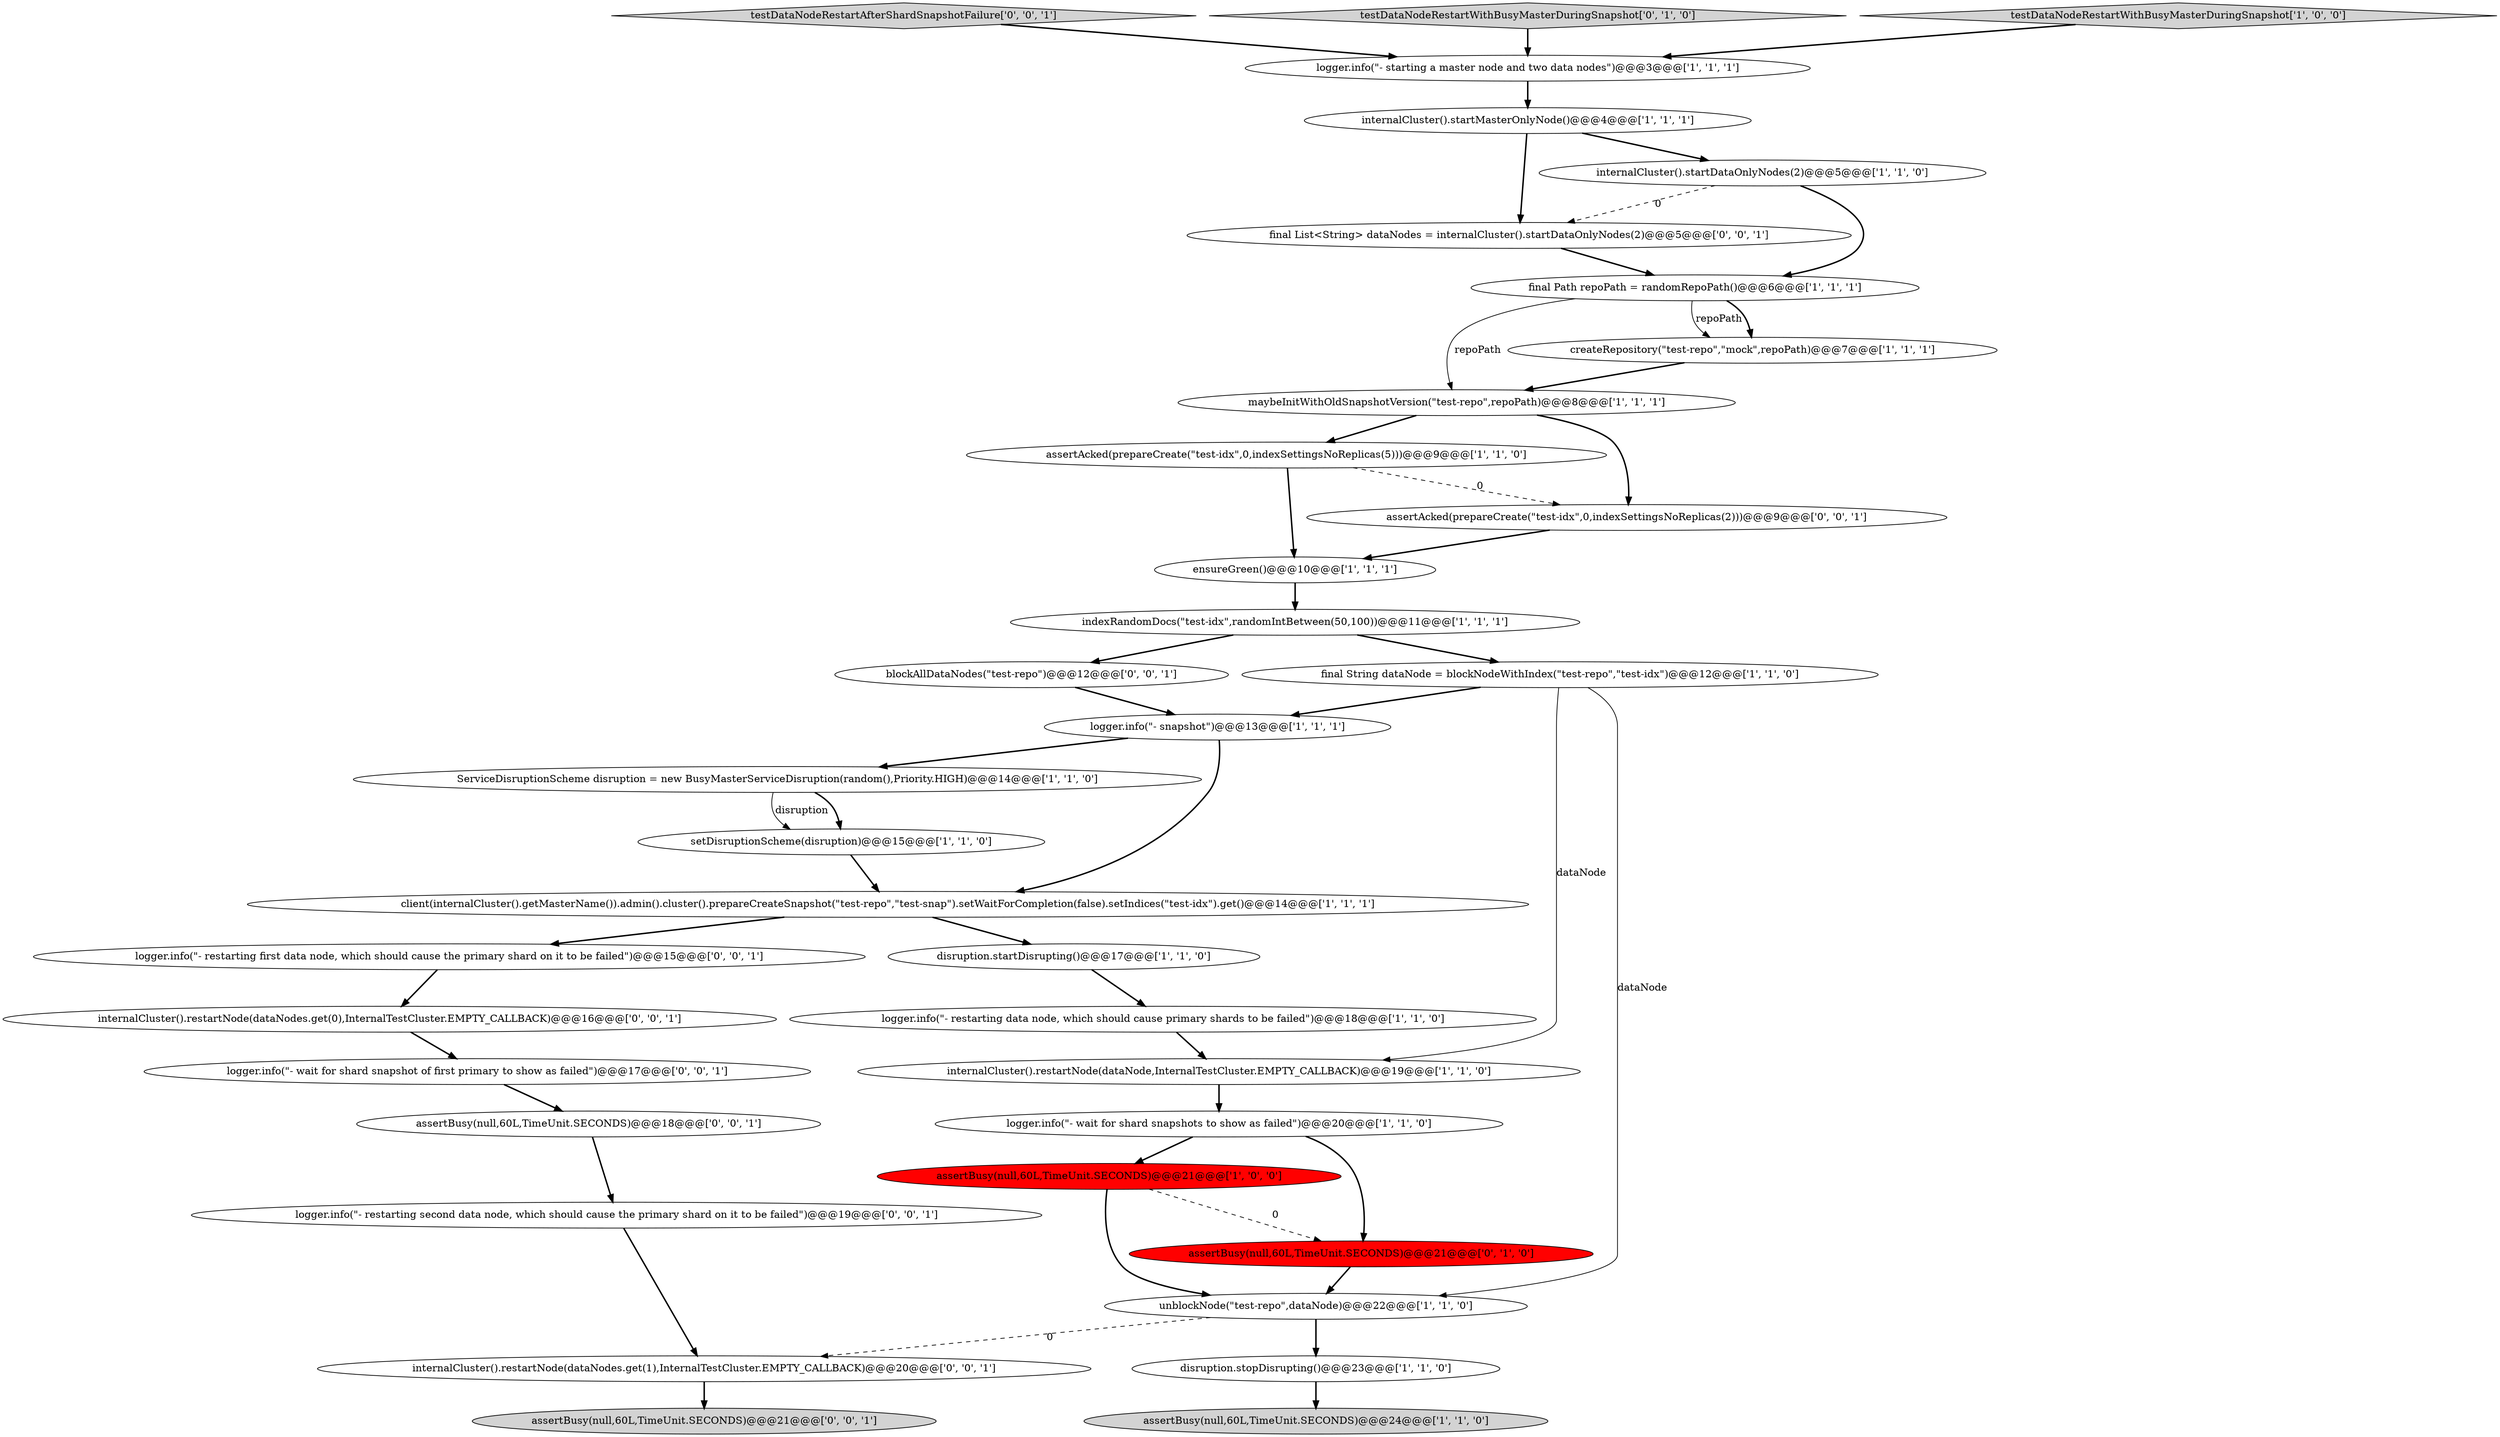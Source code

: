 digraph {
20 [style = filled, label = "logger.info(\"- snapshot\")@@@13@@@['1', '1', '1']", fillcolor = white, shape = ellipse image = "AAA0AAABBB1BBB"];
9 [style = filled, label = "internalCluster().startMasterOnlyNode()@@@4@@@['1', '1', '1']", fillcolor = white, shape = ellipse image = "AAA0AAABBB1BBB"];
5 [style = filled, label = "logger.info(\"- starting a master node and two data nodes\")@@@3@@@['1', '1', '1']", fillcolor = white, shape = ellipse image = "AAA0AAABBB1BBB"];
11 [style = filled, label = "ensureGreen()@@@10@@@['1', '1', '1']", fillcolor = white, shape = ellipse image = "AAA0AAABBB1BBB"];
17 [style = filled, label = "disruption.stopDisrupting()@@@23@@@['1', '1', '0']", fillcolor = white, shape = ellipse image = "AAA0AAABBB1BBB"];
12 [style = filled, label = "maybeInitWithOldSnapshotVersion(\"test-repo\",repoPath)@@@8@@@['1', '1', '1']", fillcolor = white, shape = ellipse image = "AAA0AAABBB1BBB"];
25 [style = filled, label = "internalCluster().restartNode(dataNodes.get(1),InternalTestCluster.EMPTY_CALLBACK)@@@20@@@['0', '0', '1']", fillcolor = white, shape = ellipse image = "AAA0AAABBB3BBB"];
21 [style = filled, label = "internalCluster().restartNode(dataNode,InternalTestCluster.EMPTY_CALLBACK)@@@19@@@['1', '1', '0']", fillcolor = white, shape = ellipse image = "AAA0AAABBB1BBB"];
26 [style = filled, label = "testDataNodeRestartAfterShardSnapshotFailure['0', '0', '1']", fillcolor = lightgray, shape = diamond image = "AAA0AAABBB3BBB"];
0 [style = filled, label = "createRepository(\"test-repo\",\"mock\",repoPath)@@@7@@@['1', '1', '1']", fillcolor = white, shape = ellipse image = "AAA0AAABBB1BBB"];
14 [style = filled, label = "indexRandomDocs(\"test-idx\",randomIntBetween(50,100))@@@11@@@['1', '1', '1']", fillcolor = white, shape = ellipse image = "AAA0AAABBB1BBB"];
30 [style = filled, label = "final List<String> dataNodes = internalCluster().startDataOnlyNodes(2)@@@5@@@['0', '0', '1']", fillcolor = white, shape = ellipse image = "AAA0AAABBB3BBB"];
27 [style = filled, label = "internalCluster().restartNode(dataNodes.get(0),InternalTestCluster.EMPTY_CALLBACK)@@@16@@@['0', '0', '1']", fillcolor = white, shape = ellipse image = "AAA0AAABBB3BBB"];
15 [style = filled, label = "internalCluster().startDataOnlyNodes(2)@@@5@@@['1', '1', '0']", fillcolor = white, shape = ellipse image = "AAA0AAABBB1BBB"];
23 [style = filled, label = "testDataNodeRestartWithBusyMasterDuringSnapshot['0', '1', '0']", fillcolor = lightgray, shape = diamond image = "AAA0AAABBB2BBB"];
7 [style = filled, label = "logger.info(\"- wait for shard snapshots to show as failed\")@@@20@@@['1', '1', '0']", fillcolor = white, shape = ellipse image = "AAA0AAABBB1BBB"];
29 [style = filled, label = "logger.info(\"- restarting first data node, which should cause the primary shard on it to be failed\")@@@15@@@['0', '0', '1']", fillcolor = white, shape = ellipse image = "AAA0AAABBB3BBB"];
31 [style = filled, label = "logger.info(\"- restarting second data node, which should cause the primary shard on it to be failed\")@@@19@@@['0', '0', '1']", fillcolor = white, shape = ellipse image = "AAA0AAABBB3BBB"];
4 [style = filled, label = "final String dataNode = blockNodeWithIndex(\"test-repo\",\"test-idx\")@@@12@@@['1', '1', '0']", fillcolor = white, shape = ellipse image = "AAA0AAABBB1BBB"];
1 [style = filled, label = "ServiceDisruptionScheme disruption = new BusyMasterServiceDisruption(random(),Priority.HIGH)@@@14@@@['1', '1', '0']", fillcolor = white, shape = ellipse image = "AAA0AAABBB1BBB"];
6 [style = filled, label = "assertBusy(null,60L,TimeUnit.SECONDS)@@@24@@@['1', '1', '0']", fillcolor = lightgray, shape = ellipse image = "AAA0AAABBB1BBB"];
34 [style = filled, label = "assertBusy(null,60L,TimeUnit.SECONDS)@@@18@@@['0', '0', '1']", fillcolor = white, shape = ellipse image = "AAA0AAABBB3BBB"];
10 [style = filled, label = "assertAcked(prepareCreate(\"test-idx\",0,indexSettingsNoReplicas(5)))@@@9@@@['1', '1', '0']", fillcolor = white, shape = ellipse image = "AAA0AAABBB1BBB"];
28 [style = filled, label = "blockAllDataNodes(\"test-repo\")@@@12@@@['0', '0', '1']", fillcolor = white, shape = ellipse image = "AAA0AAABBB3BBB"];
33 [style = filled, label = "assertAcked(prepareCreate(\"test-idx\",0,indexSettingsNoReplicas(2)))@@@9@@@['0', '0', '1']", fillcolor = white, shape = ellipse image = "AAA0AAABBB3BBB"];
24 [style = filled, label = "assertBusy(null,60L,TimeUnit.SECONDS)@@@21@@@['0', '1', '0']", fillcolor = red, shape = ellipse image = "AAA1AAABBB2BBB"];
13 [style = filled, label = "logger.info(\"- restarting data node, which should cause primary shards to be failed\")@@@18@@@['1', '1', '0']", fillcolor = white, shape = ellipse image = "AAA0AAABBB1BBB"];
18 [style = filled, label = "testDataNodeRestartWithBusyMasterDuringSnapshot['1', '0', '0']", fillcolor = lightgray, shape = diamond image = "AAA0AAABBB1BBB"];
3 [style = filled, label = "setDisruptionScheme(disruption)@@@15@@@['1', '1', '0']", fillcolor = white, shape = ellipse image = "AAA0AAABBB1BBB"];
19 [style = filled, label = "unblockNode(\"test-repo\",dataNode)@@@22@@@['1', '1', '0']", fillcolor = white, shape = ellipse image = "AAA0AAABBB1BBB"];
2 [style = filled, label = "final Path repoPath = randomRepoPath()@@@6@@@['1', '1', '1']", fillcolor = white, shape = ellipse image = "AAA0AAABBB1BBB"];
22 [style = filled, label = "client(internalCluster().getMasterName()).admin().cluster().prepareCreateSnapshot(\"test-repo\",\"test-snap\").setWaitForCompletion(false).setIndices(\"test-idx\").get()@@@14@@@['1', '1', '1']", fillcolor = white, shape = ellipse image = "AAA0AAABBB1BBB"];
32 [style = filled, label = "logger.info(\"- wait for shard snapshot of first primary to show as failed\")@@@17@@@['0', '0', '1']", fillcolor = white, shape = ellipse image = "AAA0AAABBB3BBB"];
8 [style = filled, label = "assertBusy(null,60L,TimeUnit.SECONDS)@@@21@@@['1', '0', '0']", fillcolor = red, shape = ellipse image = "AAA1AAABBB1BBB"];
16 [style = filled, label = "disruption.startDisrupting()@@@17@@@['1', '1', '0']", fillcolor = white, shape = ellipse image = "AAA0AAABBB1BBB"];
35 [style = filled, label = "assertBusy(null,60L,TimeUnit.SECONDS)@@@21@@@['0', '0', '1']", fillcolor = lightgray, shape = ellipse image = "AAA0AAABBB3BBB"];
15->2 [style = bold, label=""];
16->13 [style = bold, label=""];
27->32 [style = bold, label=""];
31->25 [style = bold, label=""];
24->19 [style = bold, label=""];
23->5 [style = bold, label=""];
5->9 [style = bold, label=""];
11->14 [style = bold, label=""];
17->6 [style = bold, label=""];
22->16 [style = bold, label=""];
28->20 [style = bold, label=""];
8->19 [style = bold, label=""];
26->5 [style = bold, label=""];
0->12 [style = bold, label=""];
1->3 [style = bold, label=""];
22->29 [style = bold, label=""];
15->30 [style = dashed, label="0"];
34->31 [style = bold, label=""];
14->28 [style = bold, label=""];
9->30 [style = bold, label=""];
10->33 [style = dashed, label="0"];
19->17 [style = bold, label=""];
32->34 [style = bold, label=""];
20->1 [style = bold, label=""];
2->0 [style = solid, label="repoPath"];
8->24 [style = dashed, label="0"];
7->8 [style = bold, label=""];
3->22 [style = bold, label=""];
25->35 [style = bold, label=""];
2->12 [style = solid, label="repoPath"];
20->22 [style = bold, label=""];
29->27 [style = bold, label=""];
33->11 [style = bold, label=""];
7->24 [style = bold, label=""];
2->0 [style = bold, label=""];
12->10 [style = bold, label=""];
1->3 [style = solid, label="disruption"];
9->15 [style = bold, label=""];
18->5 [style = bold, label=""];
4->19 [style = solid, label="dataNode"];
4->20 [style = bold, label=""];
12->33 [style = bold, label=""];
21->7 [style = bold, label=""];
4->21 [style = solid, label="dataNode"];
19->25 [style = dashed, label="0"];
30->2 [style = bold, label=""];
13->21 [style = bold, label=""];
14->4 [style = bold, label=""];
10->11 [style = bold, label=""];
}
